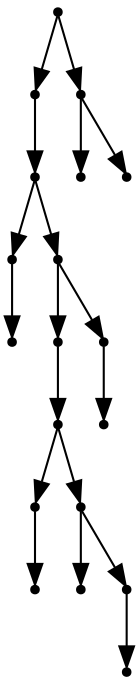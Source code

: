 digraph {
  18 [shape=point];
  14 [shape=point];
  13 [shape=point];
  1 [shape=point];
  0 [shape=point];
  12 [shape=point];
  9 [shape=point];
  8 [shape=point];
  3 [shape=point];
  2 [shape=point];
  7 [shape=point];
  4 [shape=point];
  6 [shape=point];
  5 [shape=point];
  11 [shape=point];
  10 [shape=point];
  17 [shape=point];
  15 [shape=point];
  16 [shape=point];
18 -> 14;
14 -> 13;
13 -> 1;
1 -> 0;
13 -> 12;
12 -> 9;
9 -> 8;
8 -> 3;
3 -> 2;
8 -> 7;
7 -> 4;
7 -> 6;
6 -> 5;
12 -> 11;
11 -> 10;
18 -> 17;
17 -> 15;
17 -> 16;
}
